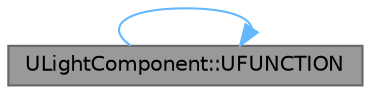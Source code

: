 digraph "ULightComponent::UFUNCTION"
{
 // INTERACTIVE_SVG=YES
 // LATEX_PDF_SIZE
  bgcolor="transparent";
  edge [fontname=Helvetica,fontsize=10,labelfontname=Helvetica,labelfontsize=10];
  node [fontname=Helvetica,fontsize=10,shape=box,height=0.2,width=0.4];
  rankdir="LR";
  Node1 [id="Node000001",label="ULightComponent::UFUNCTION",height=0.2,width=0.4,color="gray40", fillcolor="grey60", style="filled", fontcolor="black",tooltip="Set intensity of the light."];
  Node1 -> Node1 [id="edge1_Node000001_Node000001",color="steelblue1",style="solid",tooltip=" "];
}
